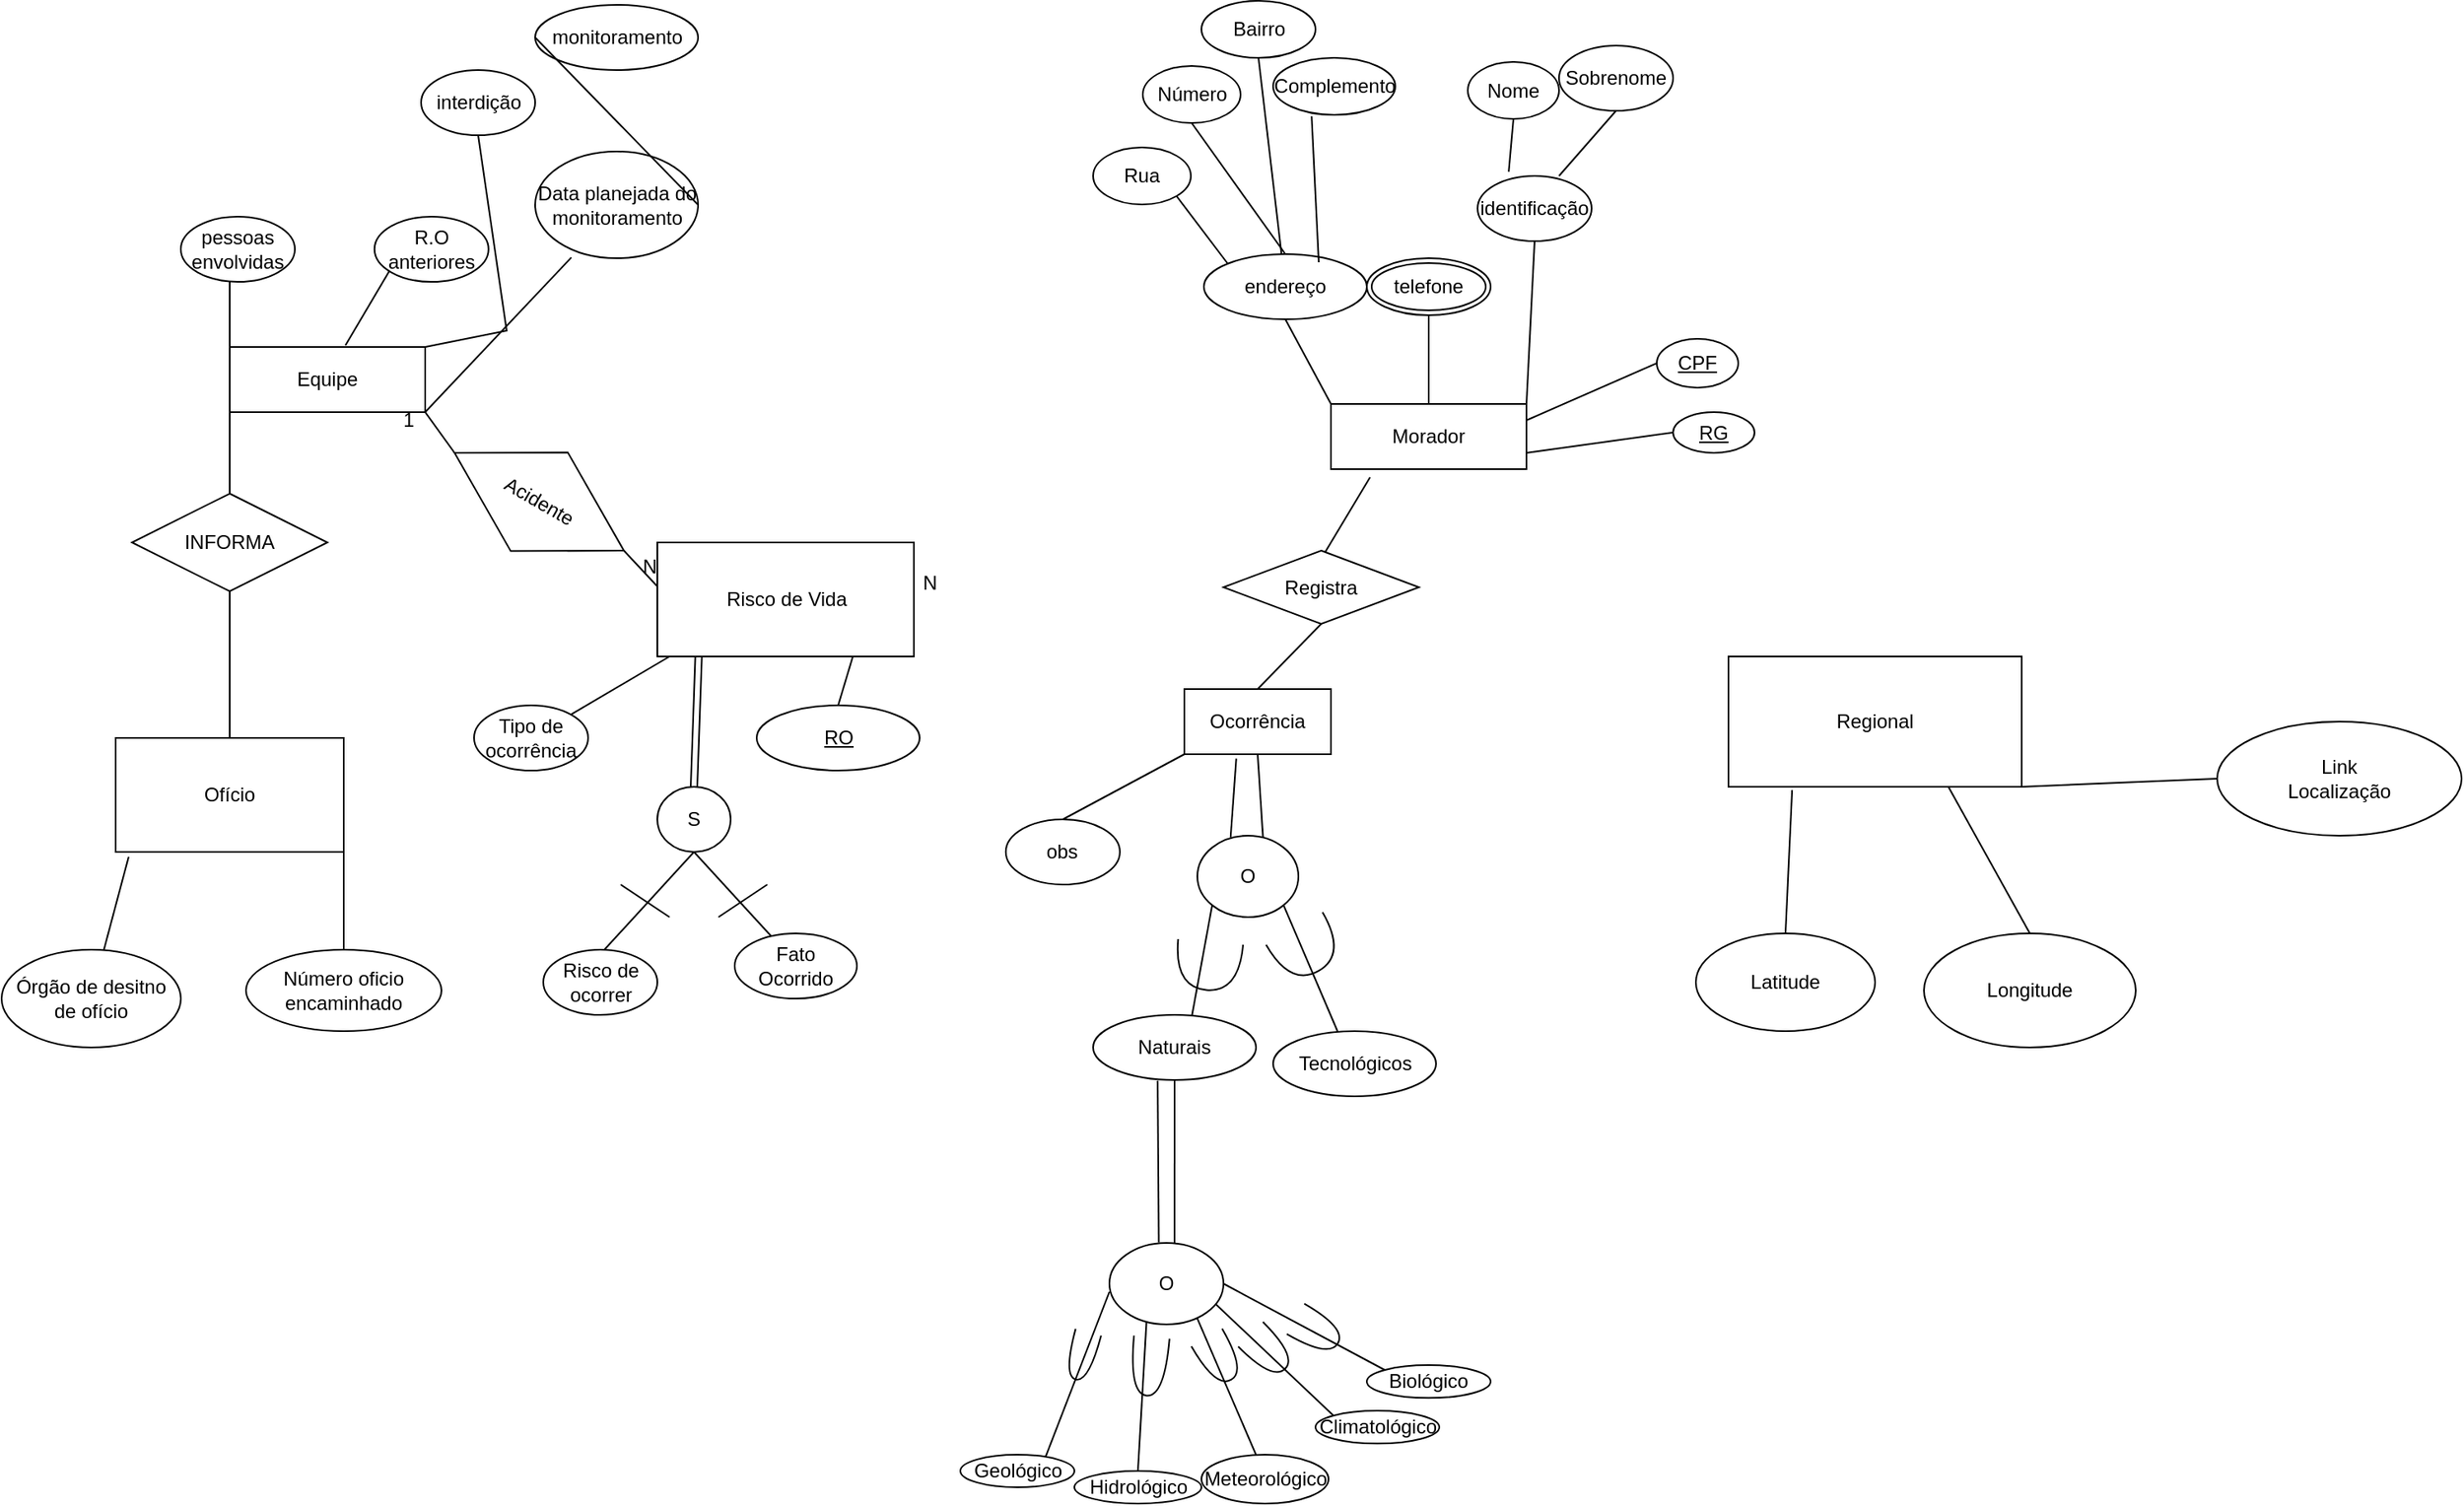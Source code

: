 <mxfile version="22.0.4" type="github">
  <diagram id="C5RBs43oDa-KdzZeNtuy" name="Page-1">
    <mxGraphModel dx="2860" dy="2335" grid="1" gridSize="10" guides="1" tooltips="1" connect="1" arrows="1" fold="1" page="1" pageScale="1" pageWidth="827" pageHeight="1169" math="0" shadow="0">
      <root>
        <mxCell id="WIyWlLk6GJQsqaUBKTNV-0" />
        <mxCell id="WIyWlLk6GJQsqaUBKTNV-1" parent="WIyWlLk6GJQsqaUBKTNV-0" />
        <mxCell id="PrvRkz_TOc2St610Ay0l-1" value="Equipe" style="rounded=0;whiteSpace=wrap;html=1;" parent="WIyWlLk6GJQsqaUBKTNV-1" vertex="1">
          <mxGeometry x="90" y="160" width="120" height="40" as="geometry" />
        </mxCell>
        <mxCell id="PrvRkz_TOc2St610Ay0l-5" value="" style="endArrow=none;html=1;rounded=0;entryX=1;entryY=1;entryDx=0;entryDy=0;exitX=0;exitY=0.5;exitDx=0;exitDy=0;" parent="WIyWlLk6GJQsqaUBKTNV-1" source="fVXsZCScKOvvf57o9i3i-1" target="PrvRkz_TOc2St610Ay0l-1" edge="1">
          <mxGeometry width="50" height="50" relative="1" as="geometry">
            <mxPoint x="223.181" y="293.284" as="sourcePoint" />
            <mxPoint x="250" y="140" as="targetPoint" />
          </mxGeometry>
        </mxCell>
        <mxCell id="PrvRkz_TOc2St610Ay0l-13" value="" style="endArrow=none;html=1;rounded=0;exitX=0.592;exitY=-0.025;exitDx=0;exitDy=0;exitPerimeter=0;" parent="WIyWlLk6GJQsqaUBKTNV-1" source="PrvRkz_TOc2St610Ay0l-1" edge="1">
          <mxGeometry width="50" height="50" relative="1" as="geometry">
            <mxPoint x="390" y="260" as="sourcePoint" />
            <mxPoint x="190" y="110" as="targetPoint" />
            <Array as="points">
              <mxPoint x="190" y="110" />
            </Array>
          </mxGeometry>
        </mxCell>
        <mxCell id="PrvRkz_TOc2St610Ay0l-14" value="R.O anteriores" style="ellipse;whiteSpace=wrap;html=1;" parent="WIyWlLk6GJQsqaUBKTNV-1" vertex="1">
          <mxGeometry x="178.88" y="80" width="70" height="40" as="geometry" />
        </mxCell>
        <mxCell id="PrvRkz_TOc2St610Ay0l-15" value="" style="endArrow=none;html=1;rounded=0;exitX=1;exitY=0;exitDx=0;exitDy=0;entryX=0.5;entryY=1;entryDx=0;entryDy=0;" parent="WIyWlLk6GJQsqaUBKTNV-1" source="PrvRkz_TOc2St610Ay0l-1" target="PrvRkz_TOc2St610Ay0l-16" edge="1">
          <mxGeometry width="50" height="50" relative="1" as="geometry">
            <mxPoint x="390" y="260" as="sourcePoint" />
            <mxPoint x="310" y="140" as="targetPoint" />
            <Array as="points">
              <mxPoint x="260" y="150" />
            </Array>
          </mxGeometry>
        </mxCell>
        <mxCell id="PrvRkz_TOc2St610Ay0l-16" value="interdição" style="ellipse;whiteSpace=wrap;html=1;" parent="WIyWlLk6GJQsqaUBKTNV-1" vertex="1">
          <mxGeometry x="207.5" y="-10" width="70" height="40" as="geometry" />
        </mxCell>
        <mxCell id="PrvRkz_TOc2St610Ay0l-18" value="" style="endArrow=none;html=1;rounded=0;exitX=0;exitY=0;exitDx=0;exitDy=0;" parent="WIyWlLk6GJQsqaUBKTNV-1" source="PrvRkz_TOc2St610Ay0l-1" edge="1">
          <mxGeometry width="50" height="50" relative="1" as="geometry">
            <mxPoint x="390" y="260" as="sourcePoint" />
            <mxPoint x="90" y="110" as="targetPoint" />
          </mxGeometry>
        </mxCell>
        <mxCell id="PrvRkz_TOc2St610Ay0l-19" value="pessoas envolvidas" style="ellipse;whiteSpace=wrap;html=1;" parent="WIyWlLk6GJQsqaUBKTNV-1" vertex="1">
          <mxGeometry x="60" y="80" width="70" height="40" as="geometry" />
        </mxCell>
        <mxCell id="PrvRkz_TOc2St610Ay0l-20" value="" style="endArrow=none;html=1;rounded=0;exitX=0;exitY=1;exitDx=0;exitDy=0;entryX=0.5;entryY=0;entryDx=0;entryDy=0;" parent="WIyWlLk6GJQsqaUBKTNV-1" source="NeO4dmOVWxTtskisOT3O-21" edge="1" target="PrvRkz_TOc2St610Ay0l-21">
          <mxGeometry width="50" height="50" relative="1" as="geometry">
            <mxPoint x="390" y="260" as="sourcePoint" />
            <mxPoint x="50" y="180" as="targetPoint" />
          </mxGeometry>
        </mxCell>
        <mxCell id="PrvRkz_TOc2St610Ay0l-21" value="obs" style="ellipse;whiteSpace=wrap;html=1;" parent="WIyWlLk6GJQsqaUBKTNV-1" vertex="1">
          <mxGeometry x="566.42" y="450" width="70" height="40" as="geometry" />
        </mxCell>
        <mxCell id="PrvRkz_TOc2St610Ay0l-24" value="" style="endArrow=none;html=1;rounded=0;entryX=0;entryY=1;entryDx=0;entryDy=0;" parent="WIyWlLk6GJQsqaUBKTNV-1" target="PrvRkz_TOc2St610Ay0l-1" edge="1">
          <mxGeometry width="50" height="50" relative="1" as="geometry">
            <mxPoint x="90" y="260" as="sourcePoint" />
            <mxPoint x="440" y="210" as="targetPoint" />
          </mxGeometry>
        </mxCell>
        <mxCell id="PrvRkz_TOc2St610Ay0l-28" value="Morador" style="rounded=0;whiteSpace=wrap;html=1;" parent="WIyWlLk6GJQsqaUBKTNV-1" vertex="1">
          <mxGeometry x="766" y="195" width="120" height="40" as="geometry" />
        </mxCell>
        <mxCell id="PrvRkz_TOc2St610Ay0l-29" value="" style="endArrow=none;html=1;rounded=0;exitX=0.5;exitY=0;exitDx=0;exitDy=0;entryX=0.5;entryY=1;entryDx=0;entryDy=0;" parent="WIyWlLk6GJQsqaUBKTNV-1" source="PrvRkz_TOc2St610Ay0l-28" target="NeO4dmOVWxTtskisOT3O-9" edge="1">
          <mxGeometry width="50" height="50" relative="1" as="geometry">
            <mxPoint x="826" y="165" as="sourcePoint" />
            <mxPoint x="826" y="125" as="targetPoint" />
          </mxGeometry>
        </mxCell>
        <mxCell id="uyjfCOBZuGkscZn23ESY-0" value="Nome" style="ellipse;whiteSpace=wrap;html=1;" parent="WIyWlLk6GJQsqaUBKTNV-1" vertex="1">
          <mxGeometry x="850" y="-15" width="56" height="35" as="geometry" />
        </mxCell>
        <mxCell id="uyjfCOBZuGkscZn23ESY-1" value="identificação" style="ellipse;whiteSpace=wrap;html=1;" parent="WIyWlLk6GJQsqaUBKTNV-1" vertex="1">
          <mxGeometry x="856" y="55" width="70" height="40" as="geometry" />
        </mxCell>
        <mxCell id="uyjfCOBZuGkscZn23ESY-2" value="" style="endArrow=none;html=1;rounded=0;entryX=1;entryY=0;entryDx=0;entryDy=0;exitX=0.5;exitY=1;exitDx=0;exitDy=0;" parent="WIyWlLk6GJQsqaUBKTNV-1" source="uyjfCOBZuGkscZn23ESY-1" target="PrvRkz_TOc2St610Ay0l-28" edge="1">
          <mxGeometry width="50" height="50" relative="1" as="geometry">
            <mxPoint x="886" y="95" as="sourcePoint" />
            <mxPoint x="886" y="175" as="targetPoint" />
          </mxGeometry>
        </mxCell>
        <mxCell id="uyjfCOBZuGkscZn23ESY-3" value="" style="endArrow=none;html=1;rounded=0;exitX=1;exitY=0.25;exitDx=0;exitDy=0;entryX=0;entryY=0.5;entryDx=0;entryDy=0;" parent="WIyWlLk6GJQsqaUBKTNV-1" source="PrvRkz_TOc2St610Ay0l-28" target="NeO4dmOVWxTtskisOT3O-18" edge="1">
          <mxGeometry width="50" height="50" relative="1" as="geometry">
            <mxPoint x="916" y="205" as="sourcePoint" />
            <mxPoint x="966" y="205" as="targetPoint" />
          </mxGeometry>
        </mxCell>
        <mxCell id="uyjfCOBZuGkscZn23ESY-16" value="" style="verticalLabelPosition=bottom;verticalAlign=top;html=1;shape=mxgraph.flowchart.on-page_reference;" parent="WIyWlLk6GJQsqaUBKTNV-1" vertex="1">
          <mxGeometry x="352.5" y="430" width="45" height="40" as="geometry" />
        </mxCell>
        <mxCell id="uyjfCOBZuGkscZn23ESY-18" value="" style="endArrow=none;html=1;rounded=0;exitX=0.5;exitY=1;exitDx=0;exitDy=0;exitPerimeter=0;" parent="WIyWlLk6GJQsqaUBKTNV-1" source="uyjfCOBZuGkscZn23ESY-16" edge="1">
          <mxGeometry width="50" height="50" relative="1" as="geometry">
            <mxPoint x="430" y="510" as="sourcePoint" />
            <mxPoint x="320" y="530" as="targetPoint" />
          </mxGeometry>
        </mxCell>
        <mxCell id="uyjfCOBZuGkscZn23ESY-19" value="" style="endArrow=none;html=1;rounded=0;entryX=0.5;entryY=1;entryDx=0;entryDy=0;entryPerimeter=0;" parent="WIyWlLk6GJQsqaUBKTNV-1" target="uyjfCOBZuGkscZn23ESY-16" edge="1">
          <mxGeometry width="50" height="50" relative="1" as="geometry">
            <mxPoint x="430" y="530" as="sourcePoint" />
            <mxPoint x="480" y="460" as="targetPoint" />
          </mxGeometry>
        </mxCell>
        <mxCell id="uyjfCOBZuGkscZn23ESY-20" value="" style="endArrow=none;html=1;rounded=0;" parent="WIyWlLk6GJQsqaUBKTNV-1" edge="1">
          <mxGeometry width="50" height="50" relative="1" as="geometry">
            <mxPoint x="390" y="510" as="sourcePoint" />
            <mxPoint x="420" y="490" as="targetPoint" />
          </mxGeometry>
        </mxCell>
        <mxCell id="uyjfCOBZuGkscZn23ESY-21" value="" style="endArrow=none;html=1;rounded=0;" parent="WIyWlLk6GJQsqaUBKTNV-1" edge="1">
          <mxGeometry width="50" height="50" relative="1" as="geometry">
            <mxPoint x="360" y="510" as="sourcePoint" />
            <mxPoint x="330" y="490" as="targetPoint" />
          </mxGeometry>
        </mxCell>
        <mxCell id="uyjfCOBZuGkscZn23ESY-25" value="" style="endArrow=none;html=1;rounded=0;exitX=1;exitY=0.5;exitDx=0;exitDy=0;entryX=0;entryY=0.5;entryDx=0;entryDy=0;" parent="WIyWlLk6GJQsqaUBKTNV-1" source="fVXsZCScKOvvf57o9i3i-1" edge="1">
          <mxGeometry width="50" height="50" relative="1" as="geometry">
            <mxPoint x="266.643" y="280.178" as="sourcePoint" />
            <mxPoint x="360" y="315" as="targetPoint" />
          </mxGeometry>
        </mxCell>
        <mxCell id="uyjfCOBZuGkscZn23ESY-26" value="" style="endArrow=none;html=1;rounded=0;exitX=0;exitY=1;exitDx=0;exitDy=0;" parent="WIyWlLk6GJQsqaUBKTNV-1" target="uyjfCOBZuGkscZn23ESY-27" edge="1">
          <mxGeometry width="50" height="50" relative="1" as="geometry">
            <mxPoint x="360" y="350" as="sourcePoint" />
            <mxPoint x="300" y="370" as="targetPoint" />
          </mxGeometry>
        </mxCell>
        <mxCell id="uyjfCOBZuGkscZn23ESY-27" value="Tipo de ocorrência" style="ellipse;whiteSpace=wrap;html=1;" parent="WIyWlLk6GJQsqaUBKTNV-1" vertex="1">
          <mxGeometry x="240" y="380" width="70" height="40" as="geometry" />
        </mxCell>
        <mxCell id="MZsd6Ya7zDLGfJmb7HzW-5" value="S" style="text;html=1;strokeColor=none;fillColor=none;align=center;verticalAlign=middle;whiteSpace=wrap;rounded=0;" parent="WIyWlLk6GJQsqaUBKTNV-1" vertex="1">
          <mxGeometry x="345" y="435" width="60" height="30" as="geometry" />
        </mxCell>
        <mxCell id="MZsd6Ya7zDLGfJmb7HzW-6" value="Risco de ocorrer" style="ellipse;whiteSpace=wrap;html=1;" parent="WIyWlLk6GJQsqaUBKTNV-1" vertex="1">
          <mxGeometry x="282.5" y="530" width="70" height="40" as="geometry" />
        </mxCell>
        <mxCell id="MZsd6Ya7zDLGfJmb7HzW-7" value="Fato Ocorrido" style="ellipse;whiteSpace=wrap;html=1;" parent="WIyWlLk6GJQsqaUBKTNV-1" vertex="1">
          <mxGeometry x="400" y="520" width="75" height="40" as="geometry" />
        </mxCell>
        <mxCell id="MZsd6Ya7zDLGfJmb7HzW-9" value="Data planejada do monitoramento" style="ellipse;whiteSpace=wrap;html=1;" parent="WIyWlLk6GJQsqaUBKTNV-1" vertex="1">
          <mxGeometry x="277.5" y="40" width="100" height="65.51" as="geometry" />
        </mxCell>
        <mxCell id="MZsd6Ya7zDLGfJmb7HzW-11" value="INFORMA" style="shape=rhombus;perimeter=rhombusPerimeter;whiteSpace=wrap;html=1;align=center;" parent="WIyWlLk6GJQsqaUBKTNV-1" vertex="1">
          <mxGeometry x="30" y="250" width="120" height="60" as="geometry" />
        </mxCell>
        <mxCell id="MZsd6Ya7zDLGfJmb7HzW-14" value="" style="endArrow=none;html=1;rounded=0;" parent="WIyWlLk6GJQsqaUBKTNV-1" edge="1">
          <mxGeometry width="50" height="50" relative="1" as="geometry">
            <mxPoint x="90" y="310" as="sourcePoint" />
            <mxPoint x="90" y="410" as="targetPoint" />
          </mxGeometry>
        </mxCell>
        <mxCell id="MZsd6Ya7zDLGfJmb7HzW-18" value="" style="endArrow=none;html=1;rounded=0;exitX=1;exitY=1;exitDx=0;exitDy=0;entryX=0.222;entryY=0.993;entryDx=0;entryDy=0;entryPerimeter=0;" parent="WIyWlLk6GJQsqaUBKTNV-1" source="PrvRkz_TOc2St610Ay0l-1" target="MZsd6Ya7zDLGfJmb7HzW-9" edge="1">
          <mxGeometry width="50" height="50" relative="1" as="geometry">
            <mxPoint x="510" y="370" as="sourcePoint" />
            <mxPoint x="310" y="200" as="targetPoint" />
          </mxGeometry>
        </mxCell>
        <mxCell id="MZsd6Ya7zDLGfJmb7HzW-20" value="monitoramento" style="ellipse;whiteSpace=wrap;html=1;align=center;" parent="WIyWlLk6GJQsqaUBKTNV-1" vertex="1">
          <mxGeometry x="277.5" y="-50" width="100" height="40" as="geometry" />
        </mxCell>
        <mxCell id="jK4c6H0Ts9YG_bzILDkd-0" value="N" style="text;html=1;strokeColor=none;fillColor=none;align=center;verticalAlign=middle;whiteSpace=wrap;rounded=0;" parent="WIyWlLk6GJQsqaUBKTNV-1" vertex="1">
          <mxGeometry x="490" y="290" width="60" height="30" as="geometry" />
        </mxCell>
        <mxCell id="jK4c6H0Ts9YG_bzILDkd-4" value="N" style="text;html=1;strokeColor=none;fillColor=none;align=center;verticalAlign=middle;whiteSpace=wrap;rounded=0;" parent="WIyWlLk6GJQsqaUBKTNV-1" vertex="1">
          <mxGeometry x="317.5" y="280" width="60" height="30" as="geometry" />
        </mxCell>
        <mxCell id="jK4c6H0Ts9YG_bzILDkd-5" value="1" style="text;html=1;strokeColor=none;fillColor=none;align=center;verticalAlign=middle;whiteSpace=wrap;rounded=0;" parent="WIyWlLk6GJQsqaUBKTNV-1" vertex="1">
          <mxGeometry x="170" y="190" width="60" height="30" as="geometry" />
        </mxCell>
        <mxCell id="t3xJQV-ZgWTzb67pA7qt-0" value="RO" style="ellipse;whiteSpace=wrap;html=1;align=center;fontStyle=4;" parent="WIyWlLk6GJQsqaUBKTNV-1" vertex="1">
          <mxGeometry x="413.5" y="380" width="100" height="40" as="geometry" />
        </mxCell>
        <mxCell id="t3xJQV-ZgWTzb67pA7qt-1" value="" style="endArrow=none;html=1;rounded=0;exitX=0.75;exitY=1;exitDx=0;exitDy=0;entryX=0.5;entryY=0;entryDx=0;entryDy=0;" parent="WIyWlLk6GJQsqaUBKTNV-1" target="t3xJQV-ZgWTzb67pA7qt-0" edge="1">
          <mxGeometry width="50" height="50" relative="1" as="geometry">
            <mxPoint x="472.5" y="350" as="sourcePoint" />
            <mxPoint x="630" y="420" as="targetPoint" />
          </mxGeometry>
        </mxCell>
        <mxCell id="4AvuOSr9Ut7CQzr3OK1i-1" value="" style="endArrow=none;html=1;rounded=0;entryX=1;entryY=0.5;entryDx=0;entryDy=0;exitX=0;exitY=0.5;exitDx=0;exitDy=0;" parent="WIyWlLk6GJQsqaUBKTNV-1" source="MZsd6Ya7zDLGfJmb7HzW-20" target="MZsd6Ya7zDLGfJmb7HzW-9" edge="1">
          <mxGeometry width="50" height="50" relative="1" as="geometry">
            <mxPoint x="450" y="470" as="sourcePoint" />
            <mxPoint x="500" y="420" as="targetPoint" />
          </mxGeometry>
        </mxCell>
        <mxCell id="fVXsZCScKOvvf57o9i3i-2" value="" style="endArrow=none;html=1;rounded=0;entryX=1;entryY=1;entryDx=0;entryDy=0;exitX=1;exitY=0.5;exitDx=0;exitDy=0;" parent="WIyWlLk6GJQsqaUBKTNV-1" source="fVXsZCScKOvvf57o9i3i-1" target="fVXsZCScKOvvf57o9i3i-1" edge="1">
          <mxGeometry width="50" height="50" relative="1" as="geometry">
            <mxPoint x="223.181" y="293.284" as="sourcePoint" />
            <mxPoint x="210" y="200" as="targetPoint" />
          </mxGeometry>
        </mxCell>
        <mxCell id="fVXsZCScKOvvf57o9i3i-1" value="Acidente" style="shape=rhombus;perimeter=rhombusPerimeter;whiteSpace=wrap;html=1;align=center;rotation=30;" parent="WIyWlLk6GJQsqaUBKTNV-1" vertex="1">
          <mxGeometry x="220" y="220" width="120" height="70" as="geometry" />
        </mxCell>
        <mxCell id="fVXsZCScKOvvf57o9i3i-3" value="" style="shape=link;html=1;rounded=0;exitX=0.119;exitY=0.987;exitDx=0;exitDy=0;exitPerimeter=0;entryX=0.5;entryY=0;entryDx=0;entryDy=0;entryPerimeter=0;" parent="WIyWlLk6GJQsqaUBKTNV-1" target="uyjfCOBZuGkscZn23ESY-16" edge="1">
          <mxGeometry width="100" relative="1" as="geometry">
            <mxPoint x="377.85" y="349.09" as="sourcePoint" />
            <mxPoint x="530" y="380" as="targetPoint" />
          </mxGeometry>
        </mxCell>
        <mxCell id="wc_RnZq1DOK2cN5d9Vo4-1" value="endereço" style="ellipse;whiteSpace=wrap;html=1;align=center;" parent="WIyWlLk6GJQsqaUBKTNV-1" vertex="1">
          <mxGeometry x="688" y="103.01" width="100" height="40" as="geometry" />
        </mxCell>
        <mxCell id="abQKeBMtRY9wUSzvEeuI-0" value="Risco de Vida" style="whiteSpace=wrap;html=1;align=center;" parent="WIyWlLk6GJQsqaUBKTNV-1" vertex="1">
          <mxGeometry x="352.5" y="280" width="157.5" height="70" as="geometry" />
        </mxCell>
        <mxCell id="NeO4dmOVWxTtskisOT3O-0" value="Rua" style="ellipse;whiteSpace=wrap;html=1;align=center;" parent="WIyWlLk6GJQsqaUBKTNV-1" vertex="1">
          <mxGeometry x="620" y="37.5" width="60" height="35" as="geometry" />
        </mxCell>
        <mxCell id="NeO4dmOVWxTtskisOT3O-1" value="" style="endArrow=none;html=1;rounded=0;entryX=1;entryY=1;entryDx=0;entryDy=0;exitX=0;exitY=0;exitDx=0;exitDy=0;" parent="WIyWlLk6GJQsqaUBKTNV-1" source="wc_RnZq1DOK2cN5d9Vo4-1" target="NeO4dmOVWxTtskisOT3O-0" edge="1">
          <mxGeometry relative="1" as="geometry">
            <mxPoint x="676" y="75" as="sourcePoint" />
            <mxPoint x="640" y="15" as="targetPoint" />
          </mxGeometry>
        </mxCell>
        <mxCell id="NeO4dmOVWxTtskisOT3O-2" value="Número" style="ellipse;whiteSpace=wrap;html=1;align=center;" parent="WIyWlLk6GJQsqaUBKTNV-1" vertex="1">
          <mxGeometry x="650.5" y="-12.5" width="60" height="35" as="geometry" />
        </mxCell>
        <mxCell id="NeO4dmOVWxTtskisOT3O-3" value="" style="endArrow=none;html=1;rounded=0;entryX=0.5;entryY=1;entryDx=0;entryDy=0;exitX=0.5;exitY=0;exitDx=0;exitDy=0;" parent="WIyWlLk6GJQsqaUBKTNV-1" source="wc_RnZq1DOK2cN5d9Vo4-1" target="NeO4dmOVWxTtskisOT3O-2" edge="1">
          <mxGeometry relative="1" as="geometry">
            <mxPoint x="814" y="31" as="sourcePoint" />
            <mxPoint x="946" y="55" as="targetPoint" />
          </mxGeometry>
        </mxCell>
        <mxCell id="NeO4dmOVWxTtskisOT3O-4" value="Bairro" style="ellipse;whiteSpace=wrap;html=1;align=center;" parent="WIyWlLk6GJQsqaUBKTNV-1" vertex="1">
          <mxGeometry x="686.5" y="-52.5" width="70" height="35" as="geometry" />
        </mxCell>
        <mxCell id="NeO4dmOVWxTtskisOT3O-5" value="" style="endArrow=none;html=1;rounded=0;entryX=0.5;entryY=1;entryDx=0;entryDy=0;" parent="WIyWlLk6GJQsqaUBKTNV-1" source="wc_RnZq1DOK2cN5d9Vo4-1" target="NeO4dmOVWxTtskisOT3O-4" edge="1">
          <mxGeometry relative="1" as="geometry">
            <mxPoint x="850" y="35" as="sourcePoint" />
            <mxPoint x="1056" y="45" as="targetPoint" />
          </mxGeometry>
        </mxCell>
        <mxCell id="NeO4dmOVWxTtskisOT3O-6" value="Complemento" style="ellipse;whiteSpace=wrap;html=1;align=center;" parent="WIyWlLk6GJQsqaUBKTNV-1" vertex="1">
          <mxGeometry x="730.5" y="-17.5" width="75" height="35" as="geometry" />
        </mxCell>
        <mxCell id="NeO4dmOVWxTtskisOT3O-7" value="" style="endArrow=none;html=1;rounded=0;entryX=0.315;entryY=1.024;entryDx=0;entryDy=0;entryPerimeter=0;exitX=0.705;exitY=0.125;exitDx=0;exitDy=0;exitPerimeter=0;" parent="WIyWlLk6GJQsqaUBKTNV-1" source="wc_RnZq1DOK2cN5d9Vo4-1" target="NeO4dmOVWxTtskisOT3O-6" edge="1">
          <mxGeometry relative="1" as="geometry">
            <mxPoint x="760" y="20" as="sourcePoint" />
            <mxPoint x="796" y="-5" as="targetPoint" />
          </mxGeometry>
        </mxCell>
        <mxCell id="NeO4dmOVWxTtskisOT3O-8" value="" style="endArrow=none;html=1;rounded=0;entryX=0.5;entryY=1;entryDx=0;entryDy=0;exitX=0;exitY=0;exitDx=0;exitDy=0;" parent="WIyWlLk6GJQsqaUBKTNV-1" source="PrvRkz_TOc2St610Ay0l-28" target="wc_RnZq1DOK2cN5d9Vo4-1" edge="1">
          <mxGeometry relative="1" as="geometry">
            <mxPoint x="755" y="191" as="sourcePoint" />
            <mxPoint x="737" y="85" as="targetPoint" />
          </mxGeometry>
        </mxCell>
        <mxCell id="NeO4dmOVWxTtskisOT3O-9" value="telefone" style="ellipse;shape=doubleEllipse;margin=3;whiteSpace=wrap;html=1;align=center;" parent="WIyWlLk6GJQsqaUBKTNV-1" vertex="1">
          <mxGeometry x="788" y="105.51" width="76" height="35" as="geometry" />
        </mxCell>
        <mxCell id="NeO4dmOVWxTtskisOT3O-10" value="" style="endArrow=none;html=1;rounded=0;entryX=0.273;entryY=-0.065;entryDx=0;entryDy=0;entryPerimeter=0;exitX=0.5;exitY=1;exitDx=0;exitDy=0;" parent="WIyWlLk6GJQsqaUBKTNV-1" source="uyjfCOBZuGkscZn23ESY-0" target="uyjfCOBZuGkscZn23ESY-1" edge="1">
          <mxGeometry width="50" height="50" relative="1" as="geometry">
            <mxPoint x="925" y="-15" as="sourcePoint" />
            <mxPoint x="926" y="3" as="targetPoint" />
          </mxGeometry>
        </mxCell>
        <mxCell id="NeO4dmOVWxTtskisOT3O-12" value="Sobrenome" style="ellipse;whiteSpace=wrap;html=1;" parent="WIyWlLk6GJQsqaUBKTNV-1" vertex="1">
          <mxGeometry x="906" y="-25" width="70" height="40" as="geometry" />
        </mxCell>
        <mxCell id="NeO4dmOVWxTtskisOT3O-13" value="" style="endArrow=none;html=1;rounded=0;entryX=0.714;entryY=0;entryDx=0;entryDy=0;entryPerimeter=0;exitX=0.5;exitY=1;exitDx=0;exitDy=0;" parent="WIyWlLk6GJQsqaUBKTNV-1" source="NeO4dmOVWxTtskisOT3O-12" target="uyjfCOBZuGkscZn23ESY-1" edge="1">
          <mxGeometry width="50" height="50" relative="1" as="geometry">
            <mxPoint x="1005" y="-12" as="sourcePoint" />
            <mxPoint x="1005" y="65" as="targetPoint" />
          </mxGeometry>
        </mxCell>
        <mxCell id="NeO4dmOVWxTtskisOT3O-18" value="CPF" style="ellipse;whiteSpace=wrap;html=1;align=center;fontStyle=4;" parent="WIyWlLk6GJQsqaUBKTNV-1" vertex="1">
          <mxGeometry x="966" y="155" width="50" height="30" as="geometry" />
        </mxCell>
        <mxCell id="NeO4dmOVWxTtskisOT3O-19" value="" style="endArrow=none;html=1;rounded=0;exitX=1;exitY=0.75;exitDx=0;exitDy=0;entryX=0;entryY=0.5;entryDx=0;entryDy=0;" parent="WIyWlLk6GJQsqaUBKTNV-1" source="PrvRkz_TOc2St610Ay0l-28" target="NeO4dmOVWxTtskisOT3O-20" edge="1">
          <mxGeometry width="50" height="50" relative="1" as="geometry">
            <mxPoint x="896" y="245" as="sourcePoint" />
            <mxPoint x="976" y="245" as="targetPoint" />
          </mxGeometry>
        </mxCell>
        <mxCell id="NeO4dmOVWxTtskisOT3O-20" value="RG" style="ellipse;whiteSpace=wrap;html=1;align=center;fontStyle=4;" parent="WIyWlLk6GJQsqaUBKTNV-1" vertex="1">
          <mxGeometry x="976" y="200" width="50" height="25" as="geometry" />
        </mxCell>
        <mxCell id="NeO4dmOVWxTtskisOT3O-21" value="Ocorrência" style="whiteSpace=wrap;html=1;align=center;" parent="WIyWlLk6GJQsqaUBKTNV-1" vertex="1">
          <mxGeometry x="676" y="370" width="90" height="40" as="geometry" />
        </mxCell>
        <mxCell id="NeO4dmOVWxTtskisOT3O-22" value="" style="endArrow=none;html=1;rounded=0;entryX=0.5;entryY=1;entryDx=0;entryDy=0;exitX=0.652;exitY=0.066;exitDx=0;exitDy=0;exitPerimeter=0;" parent="WIyWlLk6GJQsqaUBKTNV-1" source="NeO4dmOVWxTtskisOT3O-25" target="NeO4dmOVWxTtskisOT3O-21" edge="1">
          <mxGeometry relative="1" as="geometry">
            <mxPoint x="726" y="450" as="sourcePoint" />
            <mxPoint x="720" y="390" as="targetPoint" />
          </mxGeometry>
        </mxCell>
        <mxCell id="NeO4dmOVWxTtskisOT3O-23" value="" style="endArrow=none;html=1;rounded=0;exitX=0.354;exitY=1.068;exitDx=0;exitDy=0;exitPerimeter=0;entryX=0.329;entryY=0.019;entryDx=0;entryDy=0;entryPerimeter=0;" parent="WIyWlLk6GJQsqaUBKTNV-1" source="NeO4dmOVWxTtskisOT3O-21" target="NeO4dmOVWxTtskisOT3O-25" edge="1">
          <mxGeometry relative="1" as="geometry">
            <mxPoint x="810" y="390" as="sourcePoint" />
            <mxPoint x="701" y="450" as="targetPoint" />
          </mxGeometry>
        </mxCell>
        <mxCell id="NeO4dmOVWxTtskisOT3O-25" value="O" style="ellipse;whiteSpace=wrap;html=1;align=center;" parent="WIyWlLk6GJQsqaUBKTNV-1" vertex="1">
          <mxGeometry x="684" y="460" width="62" height="50" as="geometry" />
        </mxCell>
        <mxCell id="NeO4dmOVWxTtskisOT3O-27" value="" style="endArrow=none;html=1;rounded=0;entryX=0;entryY=1;entryDx=0;entryDy=0;exitX=0.603;exitY=0.063;exitDx=0;exitDy=0;exitPerimeter=0;" parent="WIyWlLk6GJQsqaUBKTNV-1" source="NeO4dmOVWxTtskisOT3O-29" target="NeO4dmOVWxTtskisOT3O-25" edge="1">
          <mxGeometry relative="1" as="geometry">
            <mxPoint x="670" y="590" as="sourcePoint" />
            <mxPoint x="750" y="510" as="targetPoint" />
          </mxGeometry>
        </mxCell>
        <mxCell id="NeO4dmOVWxTtskisOT3O-28" value="" style="endArrow=none;html=1;rounded=0;entryX=1;entryY=1;entryDx=0;entryDy=0;exitX=0.395;exitY=0;exitDx=0;exitDy=0;exitPerimeter=0;" parent="WIyWlLk6GJQsqaUBKTNV-1" source="NeO4dmOVWxTtskisOT3O-30" target="NeO4dmOVWxTtskisOT3O-25" edge="1">
          <mxGeometry relative="1" as="geometry">
            <mxPoint x="760" y="560" as="sourcePoint" />
            <mxPoint x="704" y="522" as="targetPoint" />
          </mxGeometry>
        </mxCell>
        <mxCell id="NeO4dmOVWxTtskisOT3O-29" value="Naturais" style="ellipse;whiteSpace=wrap;html=1;align=center;" parent="WIyWlLk6GJQsqaUBKTNV-1" vertex="1">
          <mxGeometry x="620" y="570" width="100" height="40" as="geometry" />
        </mxCell>
        <mxCell id="NeO4dmOVWxTtskisOT3O-30" value="Tecnológicos" style="ellipse;whiteSpace=wrap;html=1;align=center;" parent="WIyWlLk6GJQsqaUBKTNV-1" vertex="1">
          <mxGeometry x="730.5" y="580" width="100" height="40" as="geometry" />
        </mxCell>
        <mxCell id="NeO4dmOVWxTtskisOT3O-35" value="" style="shape=requiredInterface;html=1;verticalLabelPosition=bottom;sketch=0;rotation=95;" parent="WIyWlLk6GJQsqaUBKTNV-1" vertex="1">
          <mxGeometry x="676" y="520" width="29.66" height="40" as="geometry" />
        </mxCell>
        <mxCell id="NeO4dmOVWxTtskisOT3O-36" value="" style="shape=requiredInterface;html=1;verticalLabelPosition=bottom;sketch=0;rotation=60;" parent="WIyWlLk6GJQsqaUBKTNV-1" vertex="1">
          <mxGeometry x="736" y="510" width="30" height="40" as="geometry" />
        </mxCell>
        <mxCell id="NeO4dmOVWxTtskisOT3O-37" value="" style="endArrow=none;html=1;rounded=0;entryX=0.396;entryY=1.011;entryDx=0;entryDy=0;entryPerimeter=0;exitX=0.433;exitY=-0.005;exitDx=0;exitDy=0;exitPerimeter=0;" parent="WIyWlLk6GJQsqaUBKTNV-1" source="NeO4dmOVWxTtskisOT3O-40" target="NeO4dmOVWxTtskisOT3O-29" edge="1">
          <mxGeometry relative="1" as="geometry">
            <mxPoint x="659" y="700" as="sourcePoint" />
            <mxPoint x="680" y="620" as="targetPoint" />
          </mxGeometry>
        </mxCell>
        <mxCell id="NeO4dmOVWxTtskisOT3O-38" value="" style="endArrow=none;html=1;rounded=0;entryX=0.5;entryY=1;entryDx=0;entryDy=0;exitX=0.571;exitY=0.023;exitDx=0;exitDy=0;exitPerimeter=0;" parent="WIyWlLk6GJQsqaUBKTNV-1" source="NeO4dmOVWxTtskisOT3O-40" target="NeO4dmOVWxTtskisOT3O-29" edge="1">
          <mxGeometry relative="1" as="geometry">
            <mxPoint x="670" y="700" as="sourcePoint" />
            <mxPoint x="668" y="626" as="targetPoint" />
          </mxGeometry>
        </mxCell>
        <mxCell id="NeO4dmOVWxTtskisOT3O-40" value="O" style="ellipse;whiteSpace=wrap;html=1;align=center;" parent="WIyWlLk6GJQsqaUBKTNV-1" vertex="1">
          <mxGeometry x="630" y="710" width="70" height="50" as="geometry" />
        </mxCell>
        <mxCell id="NeO4dmOVWxTtskisOT3O-41" value="" style="endArrow=none;html=1;rounded=0;entryX=0;entryY=0.6;entryDx=0;entryDy=0;entryPerimeter=0;exitX=0.735;exitY=0.178;exitDx=0;exitDy=0;exitPerimeter=0;" parent="WIyWlLk6GJQsqaUBKTNV-1" source="NeO4dmOVWxTtskisOT3O-54" target="NeO4dmOVWxTtskisOT3O-40" edge="1">
          <mxGeometry relative="1" as="geometry">
            <mxPoint x="590" y="840" as="sourcePoint" />
            <mxPoint x="614.34" y="753" as="targetPoint" />
          </mxGeometry>
        </mxCell>
        <mxCell id="NeO4dmOVWxTtskisOT3O-42" value="" style="endArrow=none;html=1;rounded=0;entryX=0.768;entryY=0.919;entryDx=0;entryDy=0;exitX=0.429;exitY=0;exitDx=0;exitDy=0;exitPerimeter=0;entryPerimeter=0;" parent="WIyWlLk6GJQsqaUBKTNV-1" source="NeO4dmOVWxTtskisOT3O-56" target="NeO4dmOVWxTtskisOT3O-40" edge="1">
          <mxGeometry relative="1" as="geometry">
            <mxPoint x="720" y="837" as="sourcePoint" />
            <mxPoint x="687" y="760" as="targetPoint" />
          </mxGeometry>
        </mxCell>
        <mxCell id="NeO4dmOVWxTtskisOT3O-43" value="" style="shape=requiredInterface;html=1;verticalLabelPosition=bottom;sketch=0;rotation=105;" parent="WIyWlLk6GJQsqaUBKTNV-1" vertex="1">
          <mxGeometry x="598.21" y="771.21" width="30" height="16.19" as="geometry" />
        </mxCell>
        <mxCell id="NeO4dmOVWxTtskisOT3O-44" value="" style="shape=requiredInterface;html=1;verticalLabelPosition=bottom;sketch=0;rotation=60;" parent="WIyWlLk6GJQsqaUBKTNV-1" vertex="1">
          <mxGeometry x="682.25" y="770.12" width="30" height="21.77" as="geometry" />
        </mxCell>
        <mxCell id="NeO4dmOVWxTtskisOT3O-45" value="" style="endArrow=none;html=1;rounded=0;entryX=0.325;entryY=0.974;entryDx=0;entryDy=0;entryPerimeter=0;exitX=0.5;exitY=0;exitDx=0;exitDy=0;" parent="WIyWlLk6GJQsqaUBKTNV-1" source="NeO4dmOVWxTtskisOT3O-55" target="NeO4dmOVWxTtskisOT3O-40" edge="1">
          <mxGeometry relative="1" as="geometry">
            <mxPoint x="650" y="840" as="sourcePoint" />
            <mxPoint x="655" y="762" as="targetPoint" />
          </mxGeometry>
        </mxCell>
        <mxCell id="NeO4dmOVWxTtskisOT3O-46" value="" style="shape=requiredInterface;html=1;verticalLabelPosition=bottom;sketch=0;rotation=95;" parent="WIyWlLk6GJQsqaUBKTNV-1" vertex="1">
          <mxGeometry x="636.42" y="774.82" width="36" height="21.89" as="geometry" />
        </mxCell>
        <mxCell id="NeO4dmOVWxTtskisOT3O-51" value="" style="endArrow=none;html=1;rounded=0;entryX=0.935;entryY=0.754;entryDx=0;entryDy=0;entryPerimeter=0;exitX=0;exitY=0;exitDx=0;exitDy=0;" parent="WIyWlLk6GJQsqaUBKTNV-1" source="NeO4dmOVWxTtskisOT3O-57" target="NeO4dmOVWxTtskisOT3O-40" edge="1">
          <mxGeometry relative="1" as="geometry">
            <mxPoint x="760" y="810" as="sourcePoint" />
            <mxPoint x="746" y="739.5" as="targetPoint" />
          </mxGeometry>
        </mxCell>
        <mxCell id="NeO4dmOVWxTtskisOT3O-52" value="" style="shape=requiredInterface;html=1;verticalLabelPosition=bottom;sketch=0;rotation=45;" parent="WIyWlLk6GJQsqaUBKTNV-1" vertex="1">
          <mxGeometry x="712.25" y="765.94" width="30" height="21.46" as="geometry" />
        </mxCell>
        <mxCell id="NeO4dmOVWxTtskisOT3O-54" value="Geológico" style="ellipse;whiteSpace=wrap;html=1;align=center;" parent="WIyWlLk6GJQsqaUBKTNV-1" vertex="1">
          <mxGeometry x="538.5" y="840" width="70" height="20" as="geometry" />
        </mxCell>
        <mxCell id="NeO4dmOVWxTtskisOT3O-55" value="Hidrológico" style="ellipse;whiteSpace=wrap;html=1;align=center;" parent="WIyWlLk6GJQsqaUBKTNV-1" vertex="1">
          <mxGeometry x="608.5" y="850" width="78" height="20" as="geometry" />
        </mxCell>
        <mxCell id="NeO4dmOVWxTtskisOT3O-56" value="Meteorológico" style="ellipse;whiteSpace=wrap;html=1;align=center;" parent="WIyWlLk6GJQsqaUBKTNV-1" vertex="1">
          <mxGeometry x="686.5" y="840" width="78" height="30" as="geometry" />
        </mxCell>
        <mxCell id="NeO4dmOVWxTtskisOT3O-57" value="Climatológico" style="ellipse;whiteSpace=wrap;html=1;align=center;rotation=0;" parent="WIyWlLk6GJQsqaUBKTNV-1" vertex="1">
          <mxGeometry x="756.5" y="813.02" width="76" height="20.16" as="geometry" />
        </mxCell>
        <mxCell id="NeO4dmOVWxTtskisOT3O-58" value="" style="endArrow=none;html=1;rounded=0;entryX=1;entryY=0.5;entryDx=0;entryDy=0;exitX=0;exitY=0;exitDx=0;exitDy=0;" parent="WIyWlLk6GJQsqaUBKTNV-1" source="NeO4dmOVWxTtskisOT3O-60" target="NeO4dmOVWxTtskisOT3O-40" edge="1">
          <mxGeometry relative="1" as="geometry">
            <mxPoint x="791.5" y="782" as="sourcePoint" />
            <mxPoint x="706.5" y="735" as="targetPoint" />
          </mxGeometry>
        </mxCell>
        <mxCell id="NeO4dmOVWxTtskisOT3O-59" value="" style="shape=requiredInterface;html=1;verticalLabelPosition=bottom;sketch=0;rotation=30;" parent="WIyWlLk6GJQsqaUBKTNV-1" vertex="1">
          <mxGeometry x="742.25" y="753.36" width="30" height="21.46" as="geometry" />
        </mxCell>
        <mxCell id="NeO4dmOVWxTtskisOT3O-60" value="Biológico" style="ellipse;whiteSpace=wrap;html=1;align=center;rotation=0;" parent="WIyWlLk6GJQsqaUBKTNV-1" vertex="1">
          <mxGeometry x="788" y="785.02" width="76" height="20.16" as="geometry" />
        </mxCell>
        <mxCell id="aP32QTiw4f4GaVCN3dbB-0" value="Ofício" style="whiteSpace=wrap;html=1;align=center;" vertex="1" parent="WIyWlLk6GJQsqaUBKTNV-1">
          <mxGeometry x="20" y="400" width="140" height="70" as="geometry" />
        </mxCell>
        <mxCell id="aP32QTiw4f4GaVCN3dbB-3" value="" style="endArrow=none;html=1;rounded=0;exitX=0.057;exitY=1.043;exitDx=0;exitDy=0;exitPerimeter=0;" edge="1" parent="WIyWlLk6GJQsqaUBKTNV-1" source="aP32QTiw4f4GaVCN3dbB-0" target="aP32QTiw4f4GaVCN3dbB-4">
          <mxGeometry width="50" height="50" relative="1" as="geometry">
            <mxPoint x="480" y="410" as="sourcePoint" />
            <mxPoint y="550" as="targetPoint" />
          </mxGeometry>
        </mxCell>
        <mxCell id="aP32QTiw4f4GaVCN3dbB-4" value="Órgão de desitno de ofício" style="ellipse;whiteSpace=wrap;html=1;align=center;" vertex="1" parent="WIyWlLk6GJQsqaUBKTNV-1">
          <mxGeometry x="-50" y="530" width="110" height="60" as="geometry" />
        </mxCell>
        <mxCell id="aP32QTiw4f4GaVCN3dbB-5" value="" style="endArrow=none;html=1;rounded=0;exitX=1;exitY=1;exitDx=0;exitDy=0;" edge="1" parent="WIyWlLk6GJQsqaUBKTNV-1" source="aP32QTiw4f4GaVCN3dbB-0">
          <mxGeometry width="50" height="50" relative="1" as="geometry">
            <mxPoint x="690" y="370" as="sourcePoint" />
            <mxPoint x="160" y="540" as="targetPoint" />
          </mxGeometry>
        </mxCell>
        <mxCell id="aP32QTiw4f4GaVCN3dbB-6" value="Número oficio encaminhado" style="ellipse;whiteSpace=wrap;html=1;align=center;" vertex="1" parent="WIyWlLk6GJQsqaUBKTNV-1">
          <mxGeometry x="100" y="530" width="120" height="50" as="geometry" />
        </mxCell>
        <mxCell id="aP32QTiw4f4GaVCN3dbB-7" value="" style="endArrow=none;html=1;rounded=0;" edge="1" parent="WIyWlLk6GJQsqaUBKTNV-1">
          <mxGeometry width="50" height="50" relative="1" as="geometry">
            <mxPoint x="760" y="290" as="sourcePoint" />
            <mxPoint x="790" y="240" as="targetPoint" />
          </mxGeometry>
        </mxCell>
        <mxCell id="aP32QTiw4f4GaVCN3dbB-8" value="Registra" style="shape=rhombus;perimeter=rhombusPerimeter;whiteSpace=wrap;html=1;align=center;" vertex="1" parent="WIyWlLk6GJQsqaUBKTNV-1">
          <mxGeometry x="700" y="285" width="120" height="45" as="geometry" />
        </mxCell>
        <mxCell id="aP32QTiw4f4GaVCN3dbB-9" value="" style="endArrow=none;html=1;rounded=0;entryX=0.5;entryY=1;entryDx=0;entryDy=0;exitX=0.5;exitY=0;exitDx=0;exitDy=0;" edge="1" parent="WIyWlLk6GJQsqaUBKTNV-1" source="NeO4dmOVWxTtskisOT3O-21" target="aP32QTiw4f4GaVCN3dbB-8">
          <mxGeometry width="50" height="50" relative="1" as="geometry">
            <mxPoint x="690" y="370" as="sourcePoint" />
            <mxPoint x="740" y="320" as="targetPoint" />
          </mxGeometry>
        </mxCell>
        <mxCell id="aP32QTiw4f4GaVCN3dbB-10" value="Regional" style="whiteSpace=wrap;html=1;align=center;" vertex="1" parent="WIyWlLk6GJQsqaUBKTNV-1">
          <mxGeometry x="1010" y="350" width="180" height="80" as="geometry" />
        </mxCell>
        <mxCell id="aP32QTiw4f4GaVCN3dbB-11" value="" style="endArrow=none;html=1;rounded=0;exitX=0.217;exitY=1.025;exitDx=0;exitDy=0;exitPerimeter=0;entryX=0.5;entryY=0;entryDx=0;entryDy=0;" edge="1" parent="WIyWlLk6GJQsqaUBKTNV-1" source="aP32QTiw4f4GaVCN3dbB-10" target="aP32QTiw4f4GaVCN3dbB-12">
          <mxGeometry width="50" height="50" relative="1" as="geometry">
            <mxPoint x="690" y="370" as="sourcePoint" />
            <mxPoint x="1049" y="500" as="targetPoint" />
          </mxGeometry>
        </mxCell>
        <mxCell id="aP32QTiw4f4GaVCN3dbB-12" value="Latitude" style="ellipse;whiteSpace=wrap;html=1;align=center;" vertex="1" parent="WIyWlLk6GJQsqaUBKTNV-1">
          <mxGeometry x="990" y="520" width="110" height="60" as="geometry" />
        </mxCell>
        <mxCell id="aP32QTiw4f4GaVCN3dbB-15" value="Longitude" style="ellipse;whiteSpace=wrap;html=1;align=center;" vertex="1" parent="WIyWlLk6GJQsqaUBKTNV-1">
          <mxGeometry x="1130" y="520" width="130" height="70" as="geometry" />
        </mxCell>
        <mxCell id="aP32QTiw4f4GaVCN3dbB-16" value="" style="endArrow=none;html=1;rounded=0;entryX=0.75;entryY=1;entryDx=0;entryDy=0;exitX=0.5;exitY=0;exitDx=0;exitDy=0;" edge="1" parent="WIyWlLk6GJQsqaUBKTNV-1" source="aP32QTiw4f4GaVCN3dbB-15" target="aP32QTiw4f4GaVCN3dbB-10">
          <mxGeometry width="50" height="50" relative="1" as="geometry">
            <mxPoint x="690" y="370" as="sourcePoint" />
            <mxPoint x="740" y="320" as="targetPoint" />
          </mxGeometry>
        </mxCell>
        <mxCell id="aP32QTiw4f4GaVCN3dbB-18" value="" style="endArrow=none;html=1;rounded=0;exitX=1;exitY=1;exitDx=0;exitDy=0;entryX=0;entryY=0.5;entryDx=0;entryDy=0;" edge="1" parent="WIyWlLk6GJQsqaUBKTNV-1" source="aP32QTiw4f4GaVCN3dbB-10" target="aP32QTiw4f4GaVCN3dbB-19">
          <mxGeometry width="50" height="50" relative="1" as="geometry">
            <mxPoint x="690" y="370" as="sourcePoint" />
            <mxPoint x="1320" y="410" as="targetPoint" />
          </mxGeometry>
        </mxCell>
        <mxCell id="aP32QTiw4f4GaVCN3dbB-19" value="Link&lt;br&gt;Localização" style="ellipse;whiteSpace=wrap;html=1;align=center;" vertex="1" parent="WIyWlLk6GJQsqaUBKTNV-1">
          <mxGeometry x="1310" y="390" width="150" height="70" as="geometry" />
        </mxCell>
      </root>
    </mxGraphModel>
  </diagram>
</mxfile>
